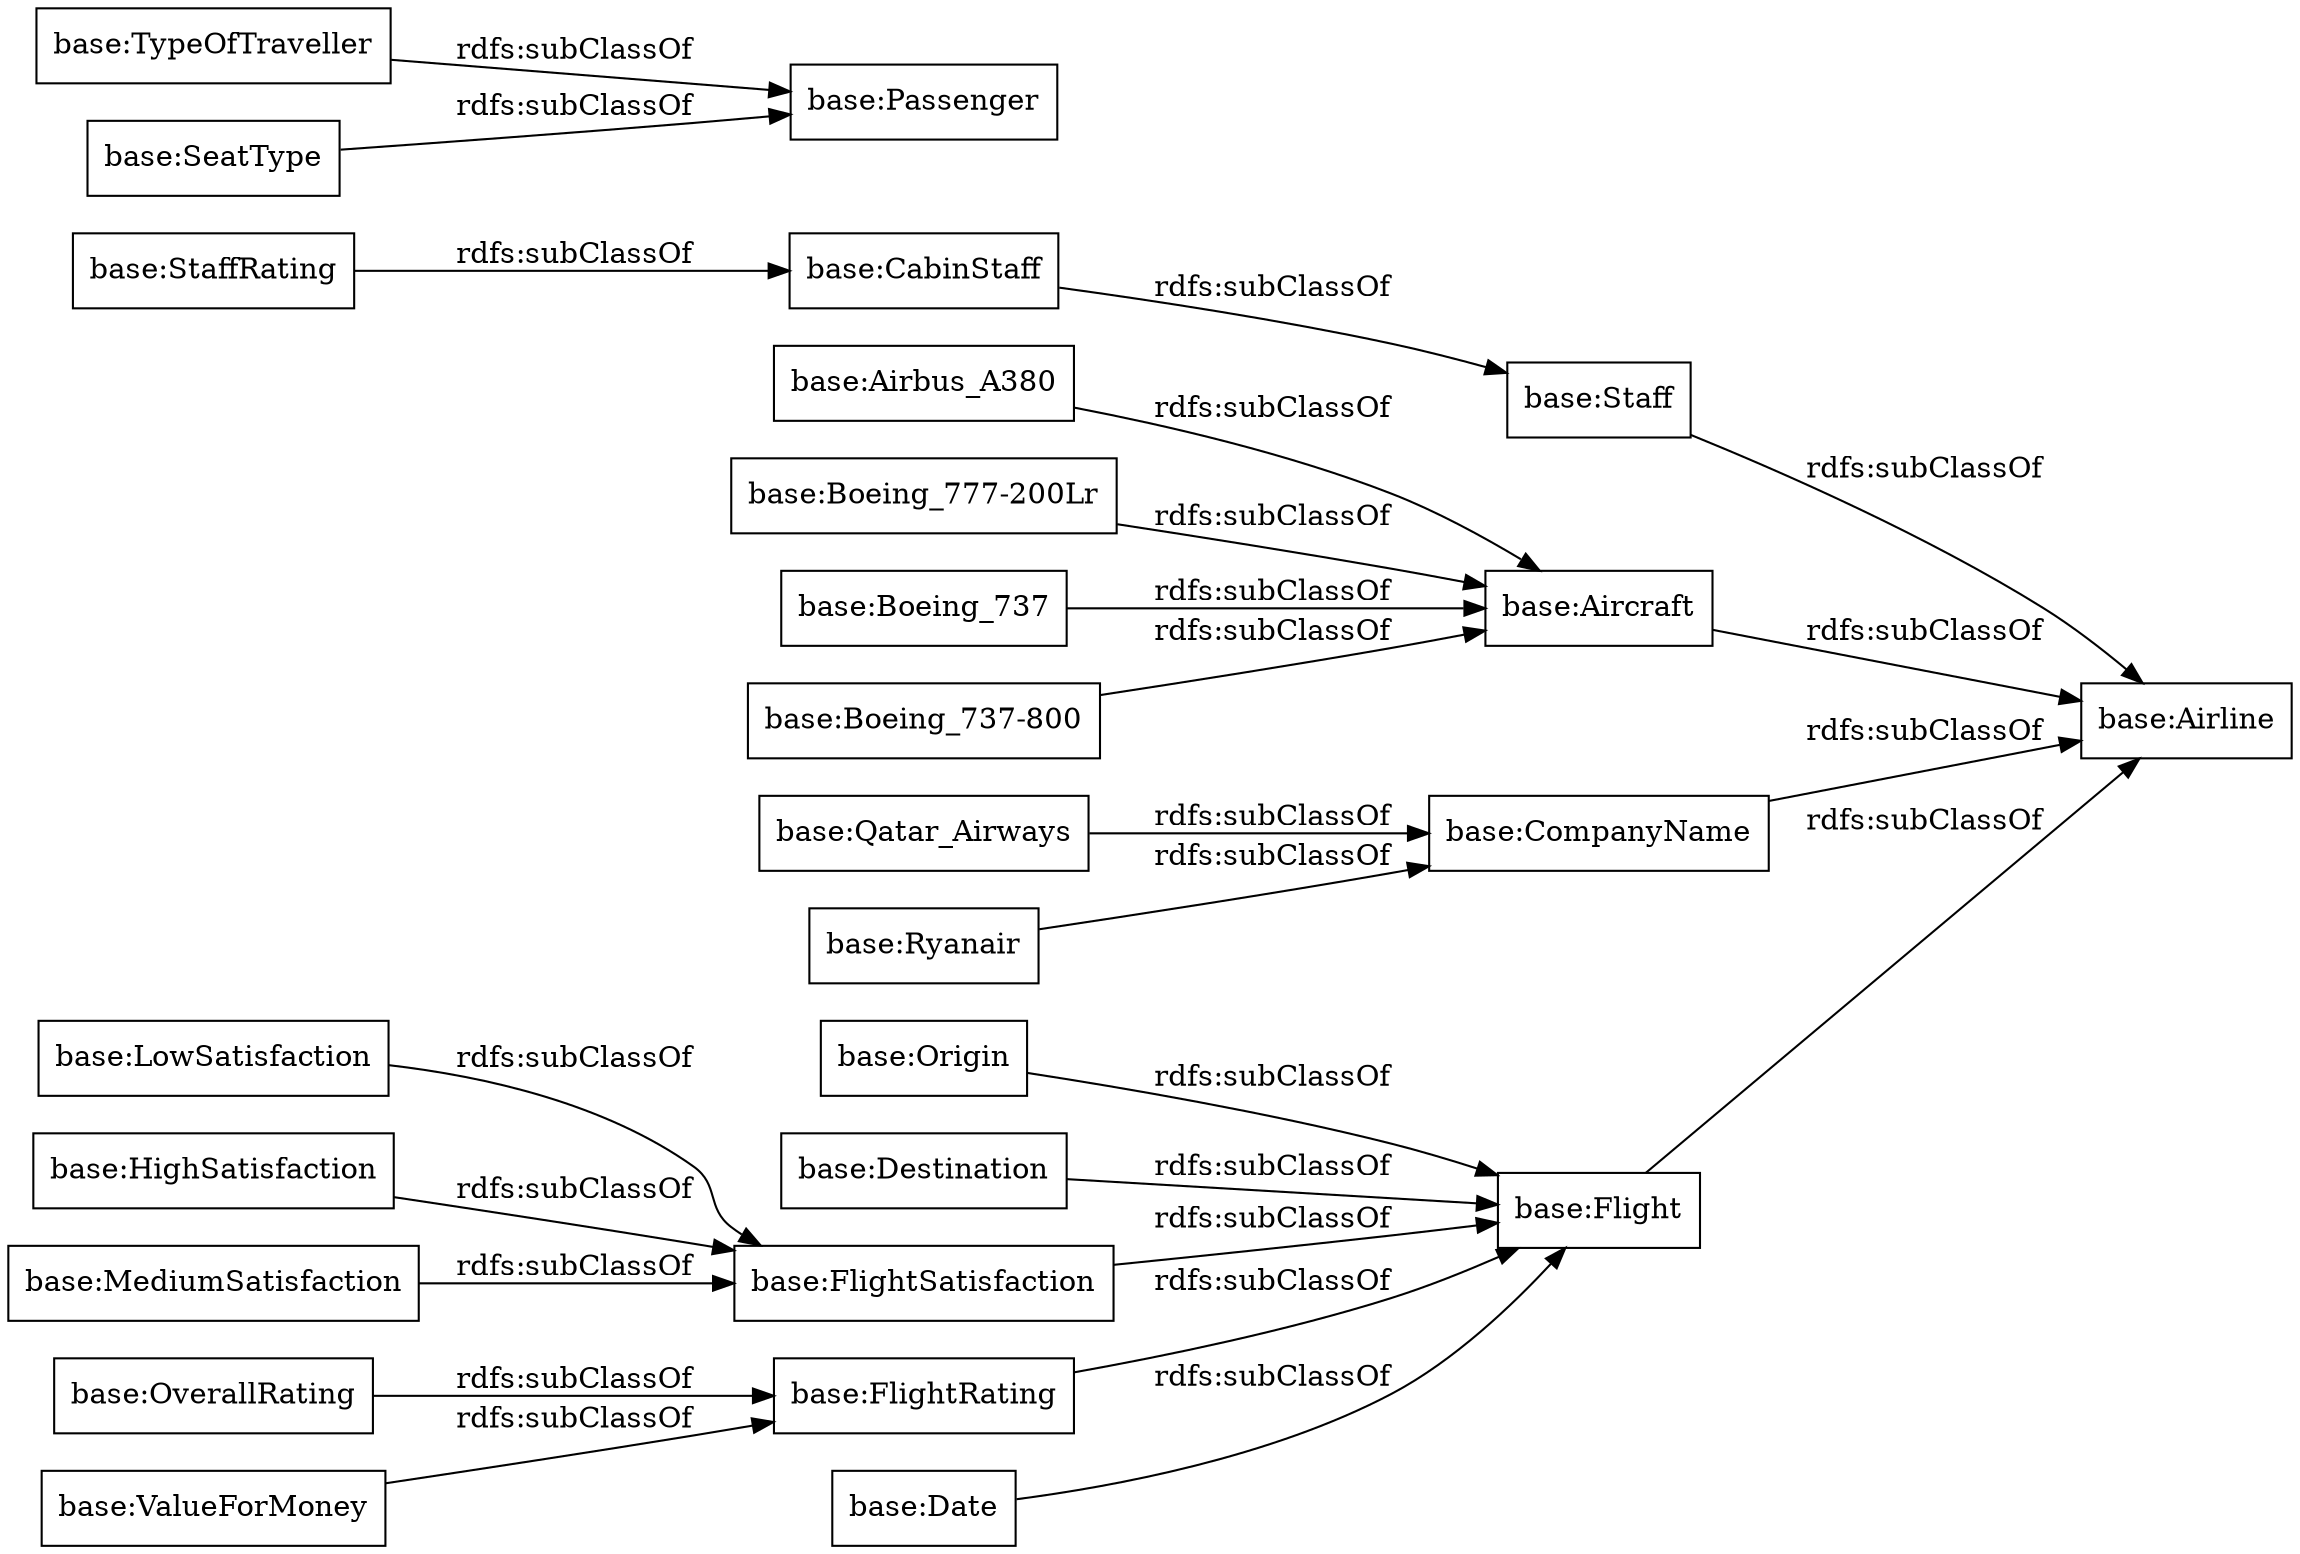 digraph ar2dtool_diagram { 
rankdir=LR;
size="1000"
node [shape = rectangle, color="black"]; "base:Origin" "base:Qatar_Airways" "base:Staff" "base:OverallRating" "base:LowSatisfaction" "base:HighSatisfaction" "base:Aircraft" "base:TypeOfTraveller" "base:Flight" "base:CabinStaff" "base:Airline" "base:SeatType" "base:Airbus_A380" "base:ValueForMoney" "base:Date" "base:CompanyName" "base:Boeing_777-200Lr" "base:Ryanair" "base:Boeing_737" "base:Passenger" "base:Destination" "base:StaffRating" "base:MediumSatisfaction" "base:FlightSatisfaction" "base:FlightRating" "base:Boeing_737-800" ; /*classes style*/
	"base:Staff" -> "base:Airline" [ label = "rdfs:subClassOf" ];
	"base:Origin" -> "base:Flight" [ label = "rdfs:subClassOf" ];
	"base:MediumSatisfaction" -> "base:FlightSatisfaction" [ label = "rdfs:subClassOf" ];
	"base:Destination" -> "base:Flight" [ label = "rdfs:subClassOf" ];
	"base:CompanyName" -> "base:Airline" [ label = "rdfs:subClassOf" ];
	"base:CabinStaff" -> "base:Staff" [ label = "rdfs:subClassOf" ];
	"base:Qatar_Airways" -> "base:CompanyName" [ label = "rdfs:subClassOf" ];
	"base:SeatType" -> "base:Passenger" [ label = "rdfs:subClassOf" ];
	"base:LowSatisfaction" -> "base:FlightSatisfaction" [ label = "rdfs:subClassOf" ];
	"base:FlightSatisfaction" -> "base:Flight" [ label = "rdfs:subClassOf" ];
	"base:Boeing_777-200Lr" -> "base:Aircraft" [ label = "rdfs:subClassOf" ];
	"base:HighSatisfaction" -> "base:FlightSatisfaction" [ label = "rdfs:subClassOf" ];
	"base:FlightRating" -> "base:Flight" [ label = "rdfs:subClassOf" ];
	"base:OverallRating" -> "base:FlightRating" [ label = "rdfs:subClassOf" ];
	"base:Boeing_737" -> "base:Aircraft" [ label = "rdfs:subClassOf" ];
	"base:Flight" -> "base:Airline" [ label = "rdfs:subClassOf" ];
	"base:Ryanair" -> "base:CompanyName" [ label = "rdfs:subClassOf" ];
	"base:ValueForMoney" -> "base:FlightRating" [ label = "rdfs:subClassOf" ];
	"base:Boeing_737-800" -> "base:Aircraft" [ label = "rdfs:subClassOf" ];
	"base:Airbus_A380" -> "base:Aircraft" [ label = "rdfs:subClassOf" ];
	"base:Date" -> "base:Flight" [ label = "rdfs:subClassOf" ];
	"base:TypeOfTraveller" -> "base:Passenger" [ label = "rdfs:subClassOf" ];
	"base:StaffRating" -> "base:CabinStaff" [ label = "rdfs:subClassOf" ];
	"base:Aircraft" -> "base:Airline" [ label = "rdfs:subClassOf" ];

}
